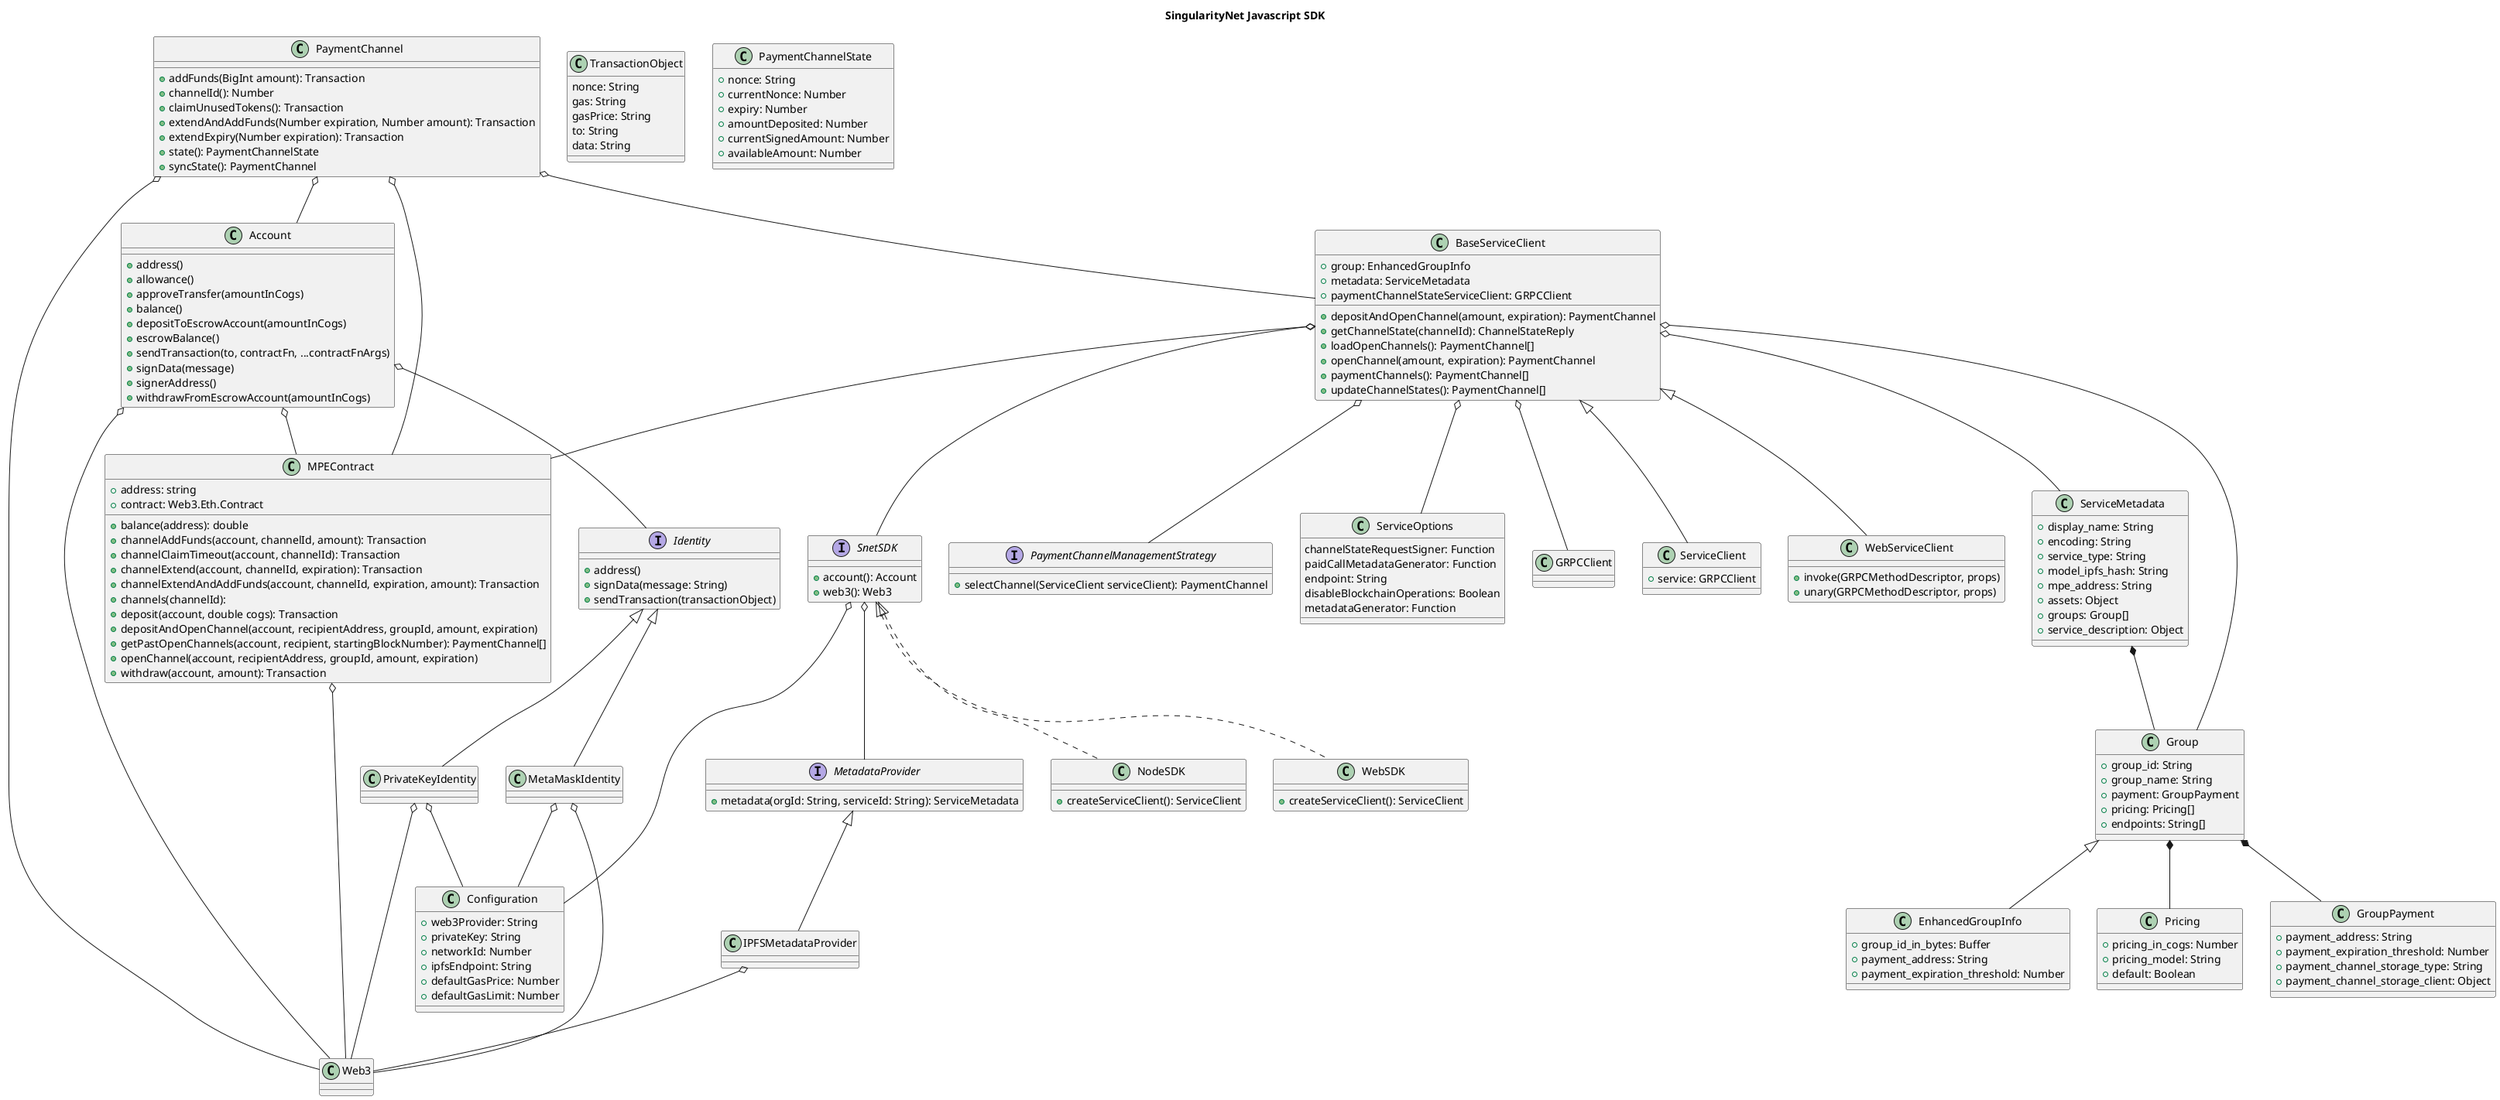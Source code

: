 @startuml

title SingularityNet Javascript SDK

class Configuration {
  + web3Provider: String
  + privateKey: String
  + networkId: Number
  + ipfsEndpoint: String
  + defaultGasPrice: Number
  + defaultGasLimit: Number
}

class Pricing {
  + pricing_in_cogs: Number
  + pricing_model: String
  + default: Boolean
}

class GroupPayment {
  + payment_address: String
  + payment_expiration_threshold: Number
  + payment_channel_storage_type: String
  + payment_channel_storage_client: Object
}

class Group {
  + group_id: String
  + group_name: String
  + payment: GroupPayment
  + pricing: Pricing[]
  + endpoints: String[]
}

Group *-- GroupPayment
Group *-- Pricing

class ServiceMetadata {
  + display_name: String
  + encoding: String
  + service_type: String
  + model_ipfs_hash: String
  + mpe_address: String
  + assets: Object
  + groups: Group[]
  + service_description: Object
}

ServiceMetadata *-- Group

interface MetadataProvider {
  + metadata(orgId: String, serviceId: String): ServiceMetadata
}

class IPFSMetadataProvider {
}

IPFSMetadataProvider o-- Web3

MetadataProvider <|-- IPFSMetadataProvider

class MPEContract {
  + address: string
  + contract: Web3.Eth.Contract
  + balance(address): double
  + channelAddFunds(account, channelId, amount): Transaction
  + channelClaimTimeout(account, channelId): Transaction
  + channelExtend(account, channelId, expiration): Transaction
  + channelExtendAndAddFunds(account, channelId, expiration, amount): Transaction
  + channels(channelId):
  + deposit(account, double cogs): Transaction
  + depositAndOpenChannel(account, recipientAddress, groupId, amount, expiration)
  + getPastOpenChannels(account, recipient, startingBlockNumber): PaymentChannel[]
  + openChannel(account, recipientAddress, groupId, amount, expiration)
  + withdraw(account, amount): Transaction
}

MPEContract o-- Web3

class TransactionObject {
  nonce: String
  gas: String
  gasPrice: String
  to: String
  data: String
}

class Account {
  + address()
  + allowance()
  + approveTransfer(amountInCogs)
  + balance()
  + depositToEscrowAccount(amountInCogs)
  + escrowBalance()
  + sendTransaction(to, contractFn, ...contractFnArgs)
  + signData(message)
  + signerAddress()
  + withdrawFromEscrowAccount(amountInCogs)
}

Account o-- Web3
Account o-- MPEContract
Account o-- Identity

interface Identity {
  + address()
  + signData(message: String)
  + sendTransaction(transactionObject)
}

class PrivateKeyIdentity {
}

PrivateKeyIdentity o-- Configuration
PrivateKeyIdentity o-- Web3

Identity <|-- PrivateKeyIdentity

class MetaMaskIdentity {
}

MetaMaskIdentity o-- Configuration
MetaMaskIdentity o-- Web3

Identity <|-- MetaMaskIdentity

interface PaymentChannelManagementStrategy {
  + selectChannel(ServiceClient serviceClient): PaymentChannel
}

class EnhancedGroupInfo {
  + group_id_in_bytes: Buffer
  + payment_address: String
  + payment_expiration_threshold: Number
}

Group <|-- EnhancedGroupInfo

class ServiceOptions {
  channelStateRequestSigner: Function
  paidCallMetadataGenerator: Function
  endpoint: String
  disableBlockchainOperations: Boolean
  metadataGenerator: Function
}

class BaseServiceClient {
  + group: EnhancedGroupInfo
  + metadata: ServiceMetadata
  + paymentChannelStateServiceClient: GRPCClient
  + depositAndOpenChannel(amount, expiration): PaymentChannel
  + getChannelState(channelId): ChannelStateReply
  + loadOpenChannels(): PaymentChannel[]
  + openChannel(amount, expiration): PaymentChannel
  + paymentChannels(): PaymentChannel[]
  + updateChannelStates(): PaymentChannel[]
}

BaseServiceClient o-- SnetSDK
BaseServiceClient o-- MPEContract
BaseServiceClient o-- ServiceMetadata
BaseServiceClient o-- Group
BaseServiceClient o-- GRPCClient
BaseServiceClient o-- PaymentChannelManagementStrategy
BaseServiceClient o-- ServiceOptions

class ServiceClient {
  + service: GRPCClient
}

BaseServiceClient <|-- ServiceClient

class WebServiceClient {
  + invoke(GRPCMethodDescriptor, props)
  + unary(GRPCMethodDescriptor, props)
}

BaseServiceClient <|-- WebServiceClient

class PaymentChannelState {
  + nonce: String
  + currentNonce: Number
  + expiry: Number
  + amountDeposited: Number
  + currentSignedAmount: Number
  + availableAmount: Number
}

class PaymentChannel {
  + addFunds(BigInt amount): Transaction
  + channelId(): Number
  + claimUnusedTokens(): Transaction
  + extendAndAddFunds(Number expiration, Number amount): Transaction
  + extendExpiry(Number expiration): Transaction
  + state(): PaymentChannelState
  + syncState(): PaymentChannel
}

PaymentChannel o-- Web3
PaymentChannel o-- Account
PaymentChannel o-- MPEContract
PaymentChannel o-- BaseServiceClient

interface SnetSDK {
  + account(): Account
  + web3(): Web3
}

SnetSDK o-- Configuration
SnetSDK o-- MetadataProvider

class NodeSDK {
  + createServiceClient(): ServiceClient
}

SnetSDK <|.. NodeSDK

class WebSDK {
  + createServiceClient(): ServiceClient
}

SnetSDK <|.. WebSDK
@enduml

